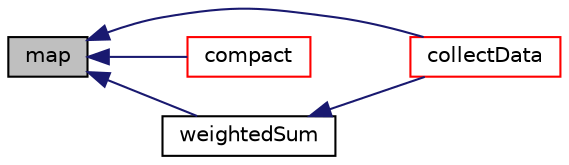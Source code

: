 digraph "map"
{
  bgcolor="transparent";
  edge [fontname="Helvetica",fontsize="10",labelfontname="Helvetica",labelfontsize="10"];
  node [fontname="Helvetica",fontsize="10",shape=record];
  rankdir="LR";
  Node4 [label="map",height=0.2,width=0.4,color="black", fillcolor="grey75", style="filled", fontcolor="black"];
  Node4 -> Node5 [dir="back",color="midnightblue",fontsize="10",style="solid",fontname="Helvetica"];
  Node5 [label="collectData",height=0.2,width=0.4,color="red",URL="$a23461.html#a3f726ae799d3764e770e5b4e45b44774",tooltip="Use map to get the data into stencil order. "];
  Node4 -> Node9 [dir="back",color="midnightblue",fontsize="10",style="solid",fontname="Helvetica"];
  Node9 [label="compact",height=0.2,width=0.4,color="red",URL="$a23461.html#a043cdfc194924194e381a986c229569e",tooltip="After removing elements from the stencil adapt the schedule (map). "];
  Node4 -> Node8 [dir="back",color="midnightblue",fontsize="10",style="solid",fontname="Helvetica"];
  Node8 [label="weightedSum",height=0.2,width=0.4,color="black",URL="$a23461.html#a10c47cefbe48ef89c0d6cda07303bd13",tooltip="Sum vol field contributions to create cell values. "];
  Node8 -> Node5 [dir="back",color="midnightblue",fontsize="10",style="solid",fontname="Helvetica"];
}

